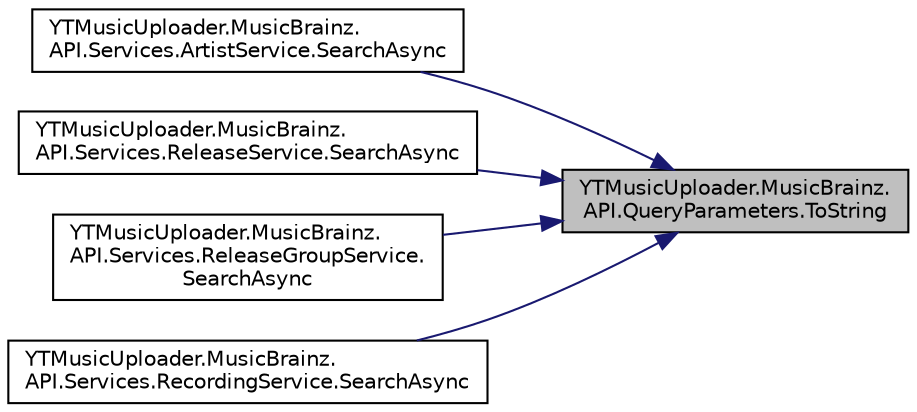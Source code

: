 digraph "YTMusicUploader.MusicBrainz.API.QueryParameters.ToString"
{
 // LATEX_PDF_SIZE
  edge [fontname="Helvetica",fontsize="10",labelfontname="Helvetica",labelfontsize="10"];
  node [fontname="Helvetica",fontsize="10",shape=record];
  rankdir="RL";
  Node1 [label="YTMusicUploader.MusicBrainz.\lAPI.QueryParameters.ToString",height=0.2,width=0.4,color="black", fillcolor="grey75", style="filled", fontcolor="black",tooltip=" "];
  Node1 -> Node2 [dir="back",color="midnightblue",fontsize="10",style="solid"];
  Node2 [label="YTMusicUploader.MusicBrainz.\lAPI.Services.ArtistService.SearchAsync",height=0.2,width=0.4,color="black", fillcolor="white", style="filled",URL="$d4/d88/class_y_t_music_uploader_1_1_music_brainz_1_1_a_p_i_1_1_services_1_1_artist_service.html#ac33c2b150f9243a6ac8bd29b3edcbab5",tooltip="Search for an artist in the MusicBrainz database, matching the given query."];
  Node1 -> Node3 [dir="back",color="midnightblue",fontsize="10",style="solid"];
  Node3 [label="YTMusicUploader.MusicBrainz.\lAPI.Services.ReleaseService.SearchAsync",height=0.2,width=0.4,color="black", fillcolor="white", style="filled",URL="$d6/d8b/class_y_t_music_uploader_1_1_music_brainz_1_1_a_p_i_1_1_services_1_1_release_service.html#ae9e48d7fd45574b377979e680ea8d3f2",tooltip="Search for a release in the MusicBrainz database, matching the given query."];
  Node1 -> Node4 [dir="back",color="midnightblue",fontsize="10",style="solid"];
  Node4 [label="YTMusicUploader.MusicBrainz.\lAPI.Services.ReleaseGroupService.\lSearchAsync",height=0.2,width=0.4,color="black", fillcolor="white", style="filled",URL="$dc/d55/class_y_t_music_uploader_1_1_music_brainz_1_1_a_p_i_1_1_services_1_1_release_group_service.html#a5b432244e5f6ada4eadb06b8055aee65",tooltip="Search for a release-group in the MusicBrainz database, matching the given query."];
  Node1 -> Node5 [dir="back",color="midnightblue",fontsize="10",style="solid"];
  Node5 [label="YTMusicUploader.MusicBrainz.\lAPI.Services.RecordingService.SearchAsync",height=0.2,width=0.4,color="black", fillcolor="white", style="filled",URL="$d5/d51/class_y_t_music_uploader_1_1_music_brainz_1_1_a_p_i_1_1_services_1_1_recording_service.html#aed9b8ec499574b2a1b67c0bf70302660",tooltip="Search for an recording in the MusicBrainz database, matching the given query."];
}
